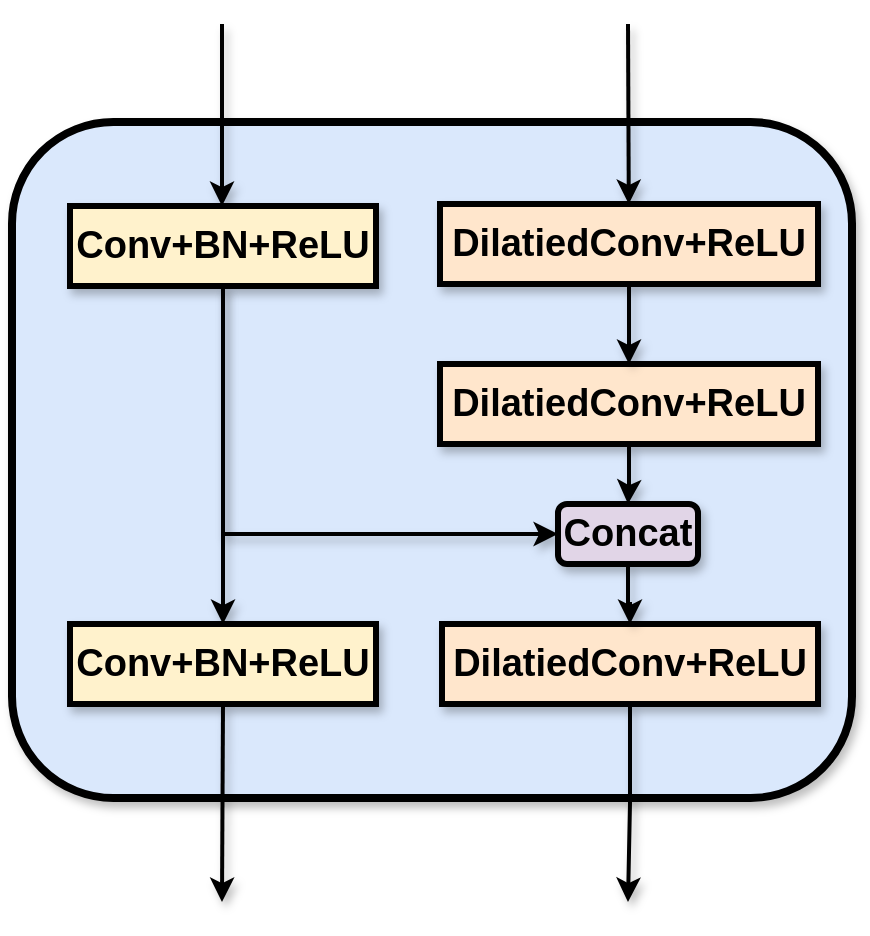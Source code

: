 <mxfile version="23.1.6" type="github">
  <diagram name="Page-1" id="Ewu0Mw4VtxciRtKL4i-K">
    <mxGraphModel dx="996" dy="540" grid="1" gridSize="10" guides="1" tooltips="1" connect="1" arrows="1" fold="1" page="1" pageScale="1" pageWidth="850" pageHeight="1100" math="0" shadow="0">
      <root>
        <mxCell id="0" />
        <mxCell id="1" parent="0" />
        <mxCell id="ClYFOpbPwW-4YmJkIuzg-1" value="" style="rounded=1;whiteSpace=wrap;html=1;fillColor=#dae8fc;strokeColor=#000000;strokeWidth=4;shadow=1;fontSize=19;" parent="1" vertex="1">
          <mxGeometry x="280" y="150" width="420" height="338" as="geometry" />
        </mxCell>
        <mxCell id="ClYFOpbPwW-4YmJkIuzg-2" style="edgeStyle=orthogonalEdgeStyle;rounded=0;orthogonalLoop=1;jettySize=auto;html=1;entryX=0.5;entryY=0;entryDx=0;entryDy=0;strokeWidth=2;shadow=1;fontSize=19;" parent="1" source="ClYFOpbPwW-4YmJkIuzg-5" target="ClYFOpbPwW-4YmJkIuzg-7" edge="1">
          <mxGeometry relative="1" as="geometry" />
        </mxCell>
        <mxCell id="ClYFOpbPwW-4YmJkIuzg-3" style="edgeStyle=orthogonalEdgeStyle;rounded=1;orthogonalLoop=1;jettySize=auto;html=1;strokeWidth=2;shadow=1;endArrow=none;endFill=0;startArrow=classic;startFill=1;fontSize=19;" parent="1" source="ClYFOpbPwW-4YmJkIuzg-5" edge="1">
          <mxGeometry relative="1" as="geometry">
            <mxPoint x="385" y="101" as="targetPoint" />
          </mxGeometry>
        </mxCell>
        <mxCell id="ClYFOpbPwW-4YmJkIuzg-4" style="edgeStyle=orthogonalEdgeStyle;rounded=0;orthogonalLoop=1;jettySize=auto;html=1;entryX=0;entryY=0.5;entryDx=0;entryDy=0;exitX=0.5;exitY=1;exitDx=0;exitDy=0;strokeWidth=2;shadow=1;fontSize=19;" parent="1" source="ClYFOpbPwW-4YmJkIuzg-5" target="ClYFOpbPwW-4YmJkIuzg-16" edge="1">
          <mxGeometry relative="1" as="geometry">
            <Array as="points">
              <mxPoint x="386" y="356" />
            </Array>
          </mxGeometry>
        </mxCell>
        <mxCell id="ClYFOpbPwW-4YmJkIuzg-5" value="&lt;b style=&quot;font-size: 19px;&quot;&gt;Conv+BN+ReLU&lt;/b&gt;" style="rounded=0;whiteSpace=wrap;html=1;fillColor=#fff2cc;strokeColor=#000000;strokeWidth=3;shadow=1;fontSize=19;" parent="1" vertex="1">
          <mxGeometry x="309" y="192" width="153" height="40" as="geometry" />
        </mxCell>
        <mxCell id="ClYFOpbPwW-4YmJkIuzg-6" style="edgeStyle=orthogonalEdgeStyle;rounded=0;orthogonalLoop=1;jettySize=auto;html=1;exitX=0.5;exitY=1;exitDx=0;exitDy=0;strokeWidth=2;shadow=1;fontSize=19;" parent="1" source="ClYFOpbPwW-4YmJkIuzg-7" edge="1">
          <mxGeometry relative="1" as="geometry">
            <mxPoint x="385" y="540" as="targetPoint" />
          </mxGeometry>
        </mxCell>
        <mxCell id="ClYFOpbPwW-4YmJkIuzg-7" value="&lt;b style=&quot;border-color: var(--border-color); font-size: 19px;&quot;&gt;Conv+BN+ReLU&lt;/b&gt;" style="rounded=0;whiteSpace=wrap;html=1;fillColor=#fff2cc;strokeColor=#000000;strokeWidth=3;shadow=1;fontSize=19;" parent="1" vertex="1">
          <mxGeometry x="309" y="401" width="153" height="40" as="geometry" />
        </mxCell>
        <mxCell id="ClYFOpbPwW-4YmJkIuzg-8" style="edgeStyle=orthogonalEdgeStyle;rounded=0;orthogonalLoop=1;jettySize=auto;html=1;entryX=0.5;entryY=0;entryDx=0;entryDy=0;strokeWidth=2;shadow=1;fontSize=19;" parent="1" source="ClYFOpbPwW-4YmJkIuzg-9" target="ClYFOpbPwW-4YmJkIuzg-16" edge="1">
          <mxGeometry relative="1" as="geometry" />
        </mxCell>
        <mxCell id="ClYFOpbPwW-4YmJkIuzg-9" value="&lt;b style=&quot;border-color: var(--border-color); font-size: 19px;&quot;&gt;DilatiedConv+ReLU&lt;/b&gt;" style="rounded=0;whiteSpace=wrap;html=1;fillColor=#ffe6cc;strokeColor=#000000;strokeWidth=3;shadow=1;fontSize=19;" parent="1" vertex="1">
          <mxGeometry x="494" y="271" width="189" height="40" as="geometry" />
        </mxCell>
        <mxCell id="ClYFOpbPwW-4YmJkIuzg-10" style="edgeStyle=orthogonalEdgeStyle;rounded=0;orthogonalLoop=1;jettySize=auto;html=1;exitX=0.5;exitY=1;exitDx=0;exitDy=0;strokeWidth=2;shadow=1;fontSize=19;" parent="1" source="ClYFOpbPwW-4YmJkIuzg-11" edge="1">
          <mxGeometry relative="1" as="geometry">
            <mxPoint x="588" y="540" as="targetPoint" />
          </mxGeometry>
        </mxCell>
        <mxCell id="ClYFOpbPwW-4YmJkIuzg-11" value="&lt;b style=&quot;border-color: var(--border-color); font-size: 19px;&quot;&gt;DilatiedConv+ReLU&lt;/b&gt;" style="rounded=0;whiteSpace=wrap;html=1;fillColor=#ffe6cc;strokeColor=#000000;strokeWidth=3;shadow=1;fontSize=19;" parent="1" vertex="1">
          <mxGeometry x="495" y="401" width="188" height="40" as="geometry" />
        </mxCell>
        <mxCell id="ClYFOpbPwW-4YmJkIuzg-12" style="edgeStyle=orthogonalEdgeStyle;rounded=0;orthogonalLoop=1;jettySize=auto;html=1;entryX=0.5;entryY=0;entryDx=0;entryDy=0;strokeWidth=2;shadow=1;fontSize=19;" parent="1" source="ClYFOpbPwW-4YmJkIuzg-14" target="ClYFOpbPwW-4YmJkIuzg-9" edge="1">
          <mxGeometry relative="1" as="geometry" />
        </mxCell>
        <mxCell id="ClYFOpbPwW-4YmJkIuzg-13" style="rounded=0;orthogonalLoop=1;jettySize=auto;html=1;strokeWidth=2;shadow=1;startArrow=classic;startFill=1;endArrow=none;endFill=0;fontSize=19;" parent="1" source="ClYFOpbPwW-4YmJkIuzg-14" edge="1">
          <mxGeometry relative="1" as="geometry">
            <mxPoint x="588" y="101" as="targetPoint" />
          </mxGeometry>
        </mxCell>
        <mxCell id="ClYFOpbPwW-4YmJkIuzg-14" value="&lt;b style=&quot;border-color: var(--border-color); font-size: 19px;&quot;&gt;DilatiedConv+ReLU&lt;/b&gt;" style="rounded=0;whiteSpace=wrap;html=1;fillColor=#ffe6cc;strokeColor=#000000;strokeWidth=3;shadow=1;fontSize=19;" parent="1" vertex="1">
          <mxGeometry x="494" y="191" width="189" height="40" as="geometry" />
        </mxCell>
        <mxCell id="ClYFOpbPwW-4YmJkIuzg-15" style="edgeStyle=orthogonalEdgeStyle;rounded=0;orthogonalLoop=1;jettySize=auto;html=1;entryX=0.5;entryY=0;entryDx=0;entryDy=0;strokeWidth=2;shadow=1;fontSize=19;" parent="1" source="ClYFOpbPwW-4YmJkIuzg-16" target="ClYFOpbPwW-4YmJkIuzg-11" edge="1">
          <mxGeometry relative="1" as="geometry" />
        </mxCell>
        <mxCell id="ClYFOpbPwW-4YmJkIuzg-16" value="Concat" style="rounded=1;whiteSpace=wrap;html=1;strokeWidth=3;shadow=1;fillColor=#e1d5e7;strokeColor=#000000;fontSize=19;fontStyle=1" parent="1" vertex="1">
          <mxGeometry x="553" y="341" width="70" height="30" as="geometry" />
        </mxCell>
      </root>
    </mxGraphModel>
  </diagram>
</mxfile>

